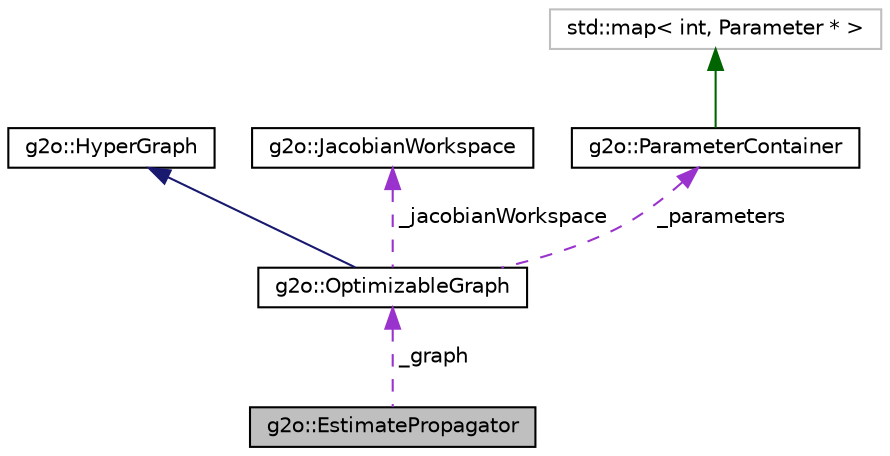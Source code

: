 digraph "g2o::EstimatePropagator"
{
  edge [fontname="Helvetica",fontsize="10",labelfontname="Helvetica",labelfontsize="10"];
  node [fontname="Helvetica",fontsize="10",shape=record];
  Node1 [label="g2o::EstimatePropagator",height=0.2,width=0.4,color="black", fillcolor="grey75", style="filled", fontcolor="black"];
  Node2 -> Node1 [dir="back",color="darkorchid3",fontsize="10",style="dashed",label=" _graph" ,fontname="Helvetica"];
  Node2 [label="g2o::OptimizableGraph",height=0.2,width=0.4,color="black", fillcolor="white", style="filled",URL="$structg2o_1_1OptimizableGraph.html"];
  Node3 -> Node2 [dir="back",color="midnightblue",fontsize="10",style="solid",fontname="Helvetica"];
  Node3 [label="g2o::HyperGraph",height=0.2,width=0.4,color="black", fillcolor="white", style="filled",URL="$classg2o_1_1HyperGraph.html"];
  Node4 -> Node2 [dir="back",color="darkorchid3",fontsize="10",style="dashed",label=" _jacobianWorkspace" ,fontname="Helvetica"];
  Node4 [label="g2o::JacobianWorkspace",height=0.2,width=0.4,color="black", fillcolor="white", style="filled",URL="$classg2o_1_1JacobianWorkspace.html",tooltip="provide memory workspace for computing the Jacobians "];
  Node5 -> Node2 [dir="back",color="darkorchid3",fontsize="10",style="dashed",label=" _parameters" ,fontname="Helvetica"];
  Node5 [label="g2o::ParameterContainer",height=0.2,width=0.4,color="black", fillcolor="white", style="filled",URL="$classg2o_1_1ParameterContainer.html",tooltip="map id to parameters "];
  Node6 -> Node5 [dir="back",color="darkgreen",fontsize="10",style="solid",fontname="Helvetica"];
  Node6 [label="std::map\< int, Parameter * \>",height=0.2,width=0.4,color="grey75", fillcolor="white", style="filled"];
}
